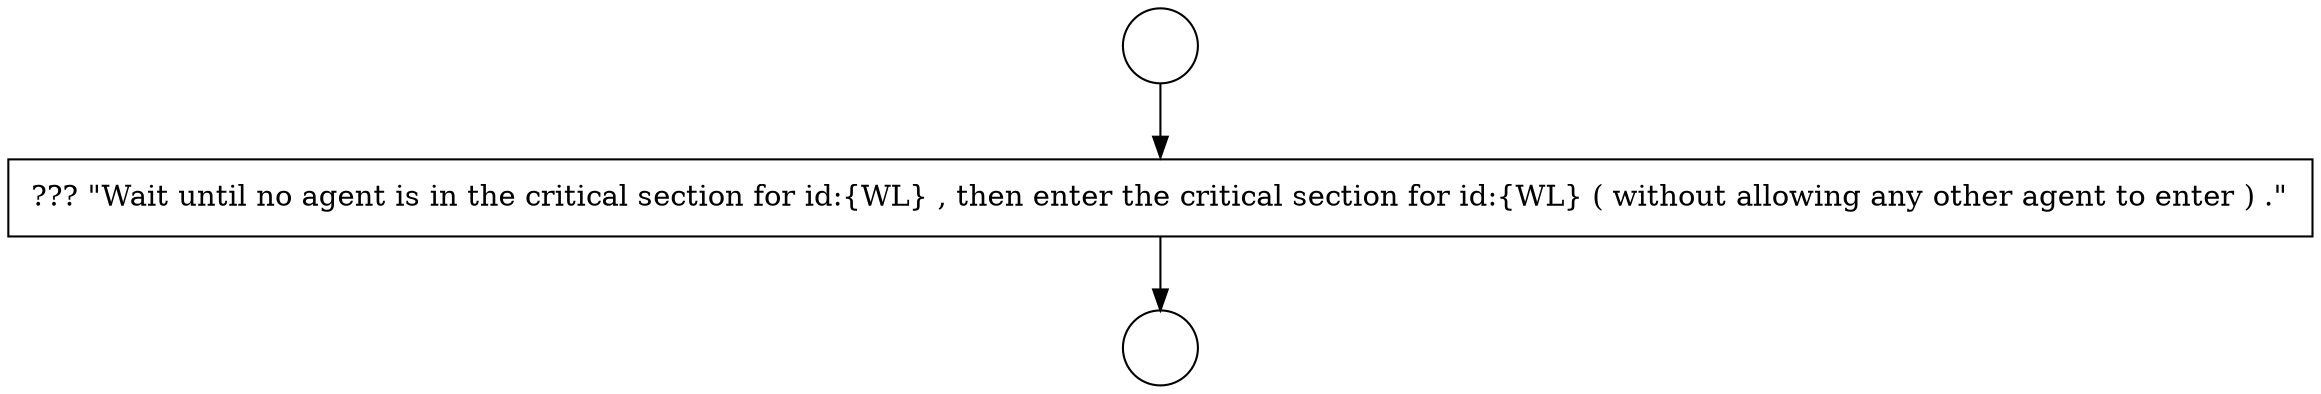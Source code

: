 digraph {
  node15765 [shape=circle label=" " color="black" fillcolor="white" style=filled]
  node15767 [shape=none, margin=0, label=<<font color="black">
    <table border="0" cellborder="1" cellspacing="0" cellpadding="10">
      <tr><td align="left">??? &quot;Wait until no agent is in the critical section for id:{WL} , then enter the critical section for id:{WL} ( without allowing any other agent to enter ) .&quot;</td></tr>
    </table>
  </font>> color="black" fillcolor="white" style=filled]
  node15766 [shape=circle label=" " color="black" fillcolor="white" style=filled]
  node15765 -> node15767 [ color="black"]
  node15767 -> node15766 [ color="black"]
}
